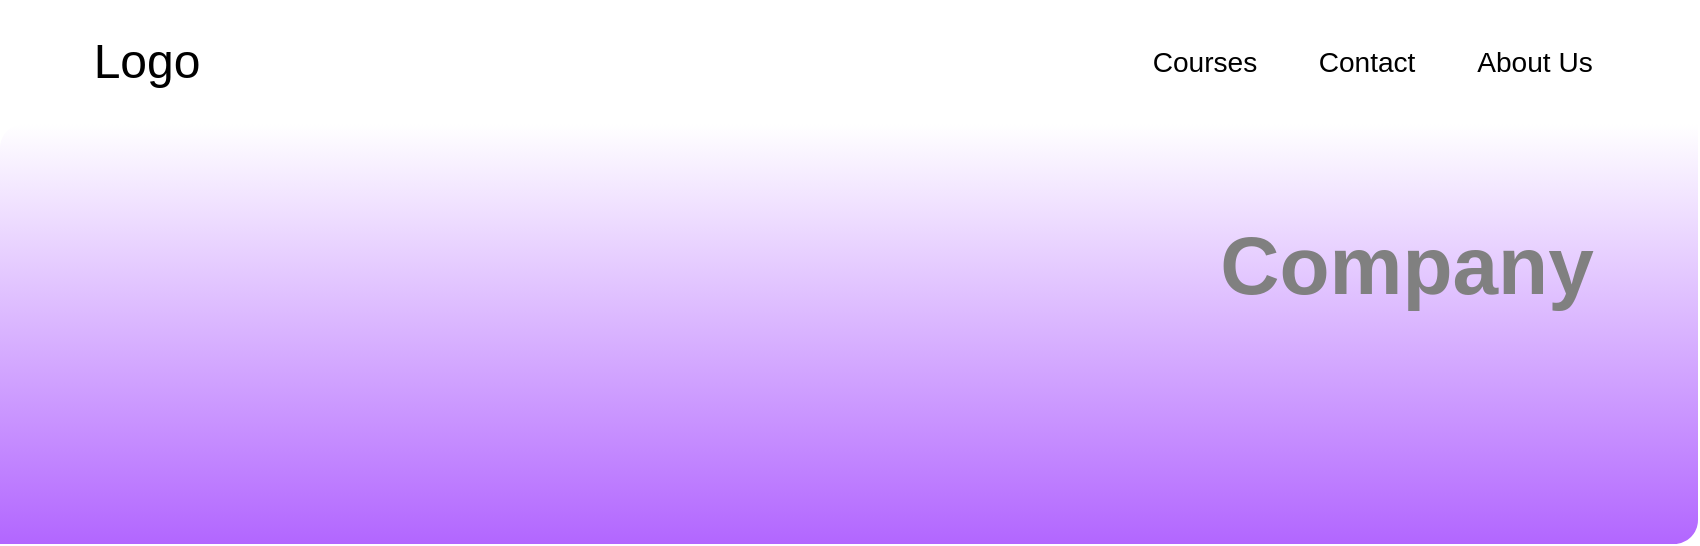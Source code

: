<mxfile version="13.6.10" type="github">
  <diagram id="RzrgQ_Lk-VAbw7CzdxD4" name="Page-1">
    <mxGraphModel dx="1422" dy="774" grid="0" gridSize="10" guides="1" tooltips="1" connect="1" arrows="1" fold="1" page="1" pageScale="1" pageWidth="850" pageHeight="1100" background="#FFFFFF" math="0" shadow="0">
      <root>
        <mxCell id="0" />
        <mxCell id="1" parent="0" />
        <mxCell id="Ikz9CZv2nFiKoMNQ1v35-1" value="" style="verticalLabelPosition=bottom;verticalAlign=top;html=1;shape=mxgraph.basic.diag_round_rect;dx=6;gradientDirection=south;gradientColor=#B266FF;strokeWidth=1;strokeColor=none;" vertex="1" parent="1">
          <mxGeometry y="71" width="849" height="210" as="geometry" />
        </mxCell>
        <mxCell id="Ikz9CZv2nFiKoMNQ1v35-4" value="&lt;h1&gt;&lt;span style=&quot;font-weight: normal&quot;&gt;Logo&lt;/span&gt;&lt;/h1&gt;" style="text;html=1;align=center;verticalAlign=middle;resizable=0;points=[];autosize=1;" vertex="1" parent="1">
          <mxGeometry x="41" y="15" width="63" height="50" as="geometry" />
        </mxCell>
        <mxCell id="Ikz9CZv2nFiKoMNQ1v35-5" value="&lt;h3&gt;&lt;span style=&quot;font-weight: normal&quot;&gt;About Us&lt;/span&gt;&lt;/h3&gt;" style="text;html=1;align=center;verticalAlign=middle;resizable=0;points=[];autosize=1;" vertex="1" parent="1">
          <mxGeometry x="733" y="17" width="68" height="46" as="geometry" />
        </mxCell>
        <mxCell id="Ikz9CZv2nFiKoMNQ1v35-6" value="&lt;h3&gt;&lt;span style=&quot;font-weight: normal&quot;&gt;Contact&lt;/span&gt;&lt;/h3&gt;" style="text;html=1;align=center;verticalAlign=middle;resizable=0;points=[];autosize=1;" vertex="1" parent="1">
          <mxGeometry x="654" y="17" width="58" height="46" as="geometry" />
        </mxCell>
        <mxCell id="Ikz9CZv2nFiKoMNQ1v35-7" value="&lt;h3&gt;&lt;span style=&quot;font-weight: normal&quot;&gt;Courses&lt;/span&gt;&lt;/h3&gt;" style="text;html=1;align=center;verticalAlign=middle;resizable=0;points=[];autosize=1;" vertex="1" parent="1">
          <mxGeometry x="571" y="17" width="62" height="46" as="geometry" />
        </mxCell>
        <mxCell id="Ikz9CZv2nFiKoMNQ1v35-8" value="&lt;h1&gt;&lt;b&gt;&lt;font style=&quot;font-size: 41px&quot;&gt;Company&lt;/font&gt;&lt;/b&gt;&lt;/h1&gt;" style="text;html=1;align=center;verticalAlign=middle;resizable=0;points=[];autosize=1;fontColor=#808080;" vertex="1" parent="1">
          <mxGeometry x="604" y="114" width="197" height="56" as="geometry" />
        </mxCell>
      </root>
    </mxGraphModel>
  </diagram>
</mxfile>
